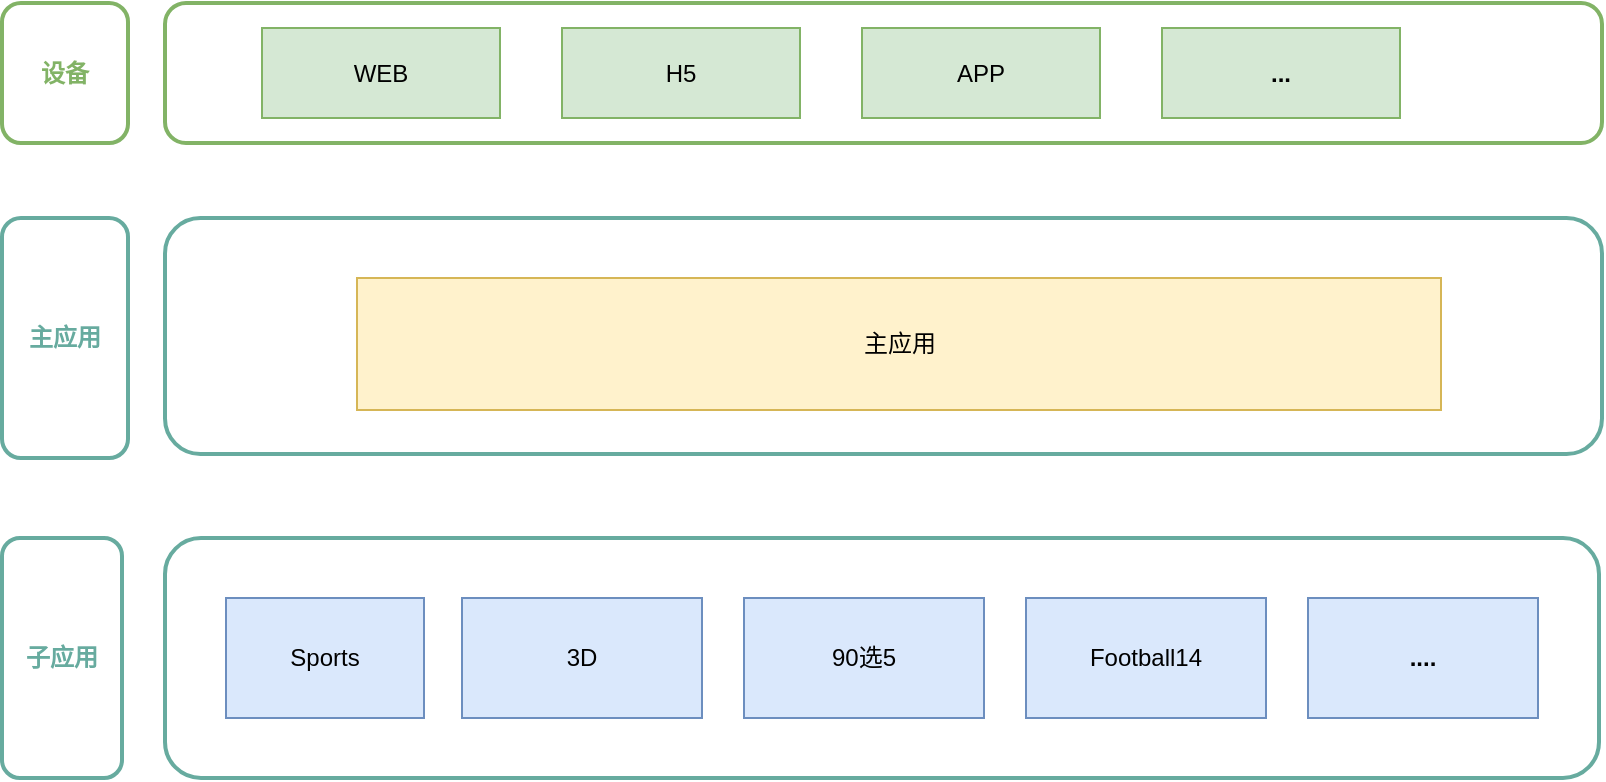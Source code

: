<mxfile version="15.8.3" type="github">
  <diagram id="5t4wGBa66jrqZ2ULJCFr" name="Page-1">
    <mxGraphModel dx="1422" dy="762" grid="1" gridSize="10" guides="1" tooltips="1" connect="1" arrows="1" fold="1" page="1" pageScale="1" pageWidth="1200" pageHeight="1600" background="none" math="0" shadow="0">
      <root>
        <mxCell id="0" />
        <mxCell id="1" parent="0" />
        <mxCell id="kLMKeRcshYw_PilVYGeS-11" value="" style="rounded=1;whiteSpace=wrap;html=1;strokeColor=#67AB9F;strokeWidth=2;" vertex="1" parent="1">
          <mxGeometry x="201.5" y="280" width="717" height="120" as="geometry" />
        </mxCell>
        <mxCell id="kLMKeRcshYw_PilVYGeS-12" value="Sports" style="rounded=0;whiteSpace=wrap;html=1;fillColor=#dae8fc;strokeColor=#6c8ebf;" vertex="1" parent="1">
          <mxGeometry x="232" y="310" width="99" height="60" as="geometry" />
        </mxCell>
        <mxCell id="kLMKeRcshYw_PilVYGeS-13" value="3D" style="rounded=0;whiteSpace=wrap;html=1;fillColor=#dae8fc;strokeColor=#6c8ebf;" vertex="1" parent="1">
          <mxGeometry x="350" y="310" width="120" height="60" as="geometry" />
        </mxCell>
        <mxCell id="kLMKeRcshYw_PilVYGeS-14" value="90选5" style="rounded=0;whiteSpace=wrap;html=1;fillColor=#dae8fc;strokeColor=#6c8ebf;" vertex="1" parent="1">
          <mxGeometry x="491" y="310" width="120" height="60" as="geometry" />
        </mxCell>
        <mxCell id="kLMKeRcshYw_PilVYGeS-15" value="Football14" style="rounded=0;whiteSpace=wrap;html=1;fillColor=#dae8fc;strokeColor=#6c8ebf;" vertex="1" parent="1">
          <mxGeometry x="632" y="310" width="120" height="60" as="geometry" />
        </mxCell>
        <mxCell id="kLMKeRcshYw_PilVYGeS-16" value="&lt;b&gt;....&lt;/b&gt;" style="rounded=0;whiteSpace=wrap;html=1;fillColor=#dae8fc;strokeColor=#6c8ebf;" vertex="1" parent="1">
          <mxGeometry x="773" y="310" width="115" height="60" as="geometry" />
        </mxCell>
        <mxCell id="kLMKeRcshYw_PilVYGeS-17" value="" style="rounded=1;whiteSpace=wrap;html=1;strokeColor=#67AB9F;strokeWidth=2;gradientColor=none;" vertex="1" parent="1">
          <mxGeometry x="201.5" y="120" width="718.5" height="118" as="geometry" />
        </mxCell>
        <mxCell id="kLMKeRcshYw_PilVYGeS-18" value="主应用" style="rounded=0;whiteSpace=wrap;html=1;fillColor=#fff2cc;strokeColor=#d6b656;" vertex="1" parent="1">
          <mxGeometry x="297.5" y="150" width="542" height="66" as="geometry" />
        </mxCell>
        <mxCell id="kLMKeRcshYw_PilVYGeS-19" value="主应用" style="text;html=1;strokeColor=#67AB9F;fillColor=none;align=center;verticalAlign=middle;whiteSpace=wrap;rounded=1;strokeWidth=2;fontStyle=1;fontColor=#67AB9F;" vertex="1" parent="1">
          <mxGeometry x="120" y="120" width="63" height="120" as="geometry" />
        </mxCell>
        <mxCell id="kLMKeRcshYw_PilVYGeS-20" value="子应用" style="text;html=1;strokeColor=#67AB9F;fillColor=none;align=center;verticalAlign=middle;whiteSpace=wrap;rounded=1;strokeWidth=2;fontStyle=1;fontColor=#67AB9F;" vertex="1" parent="1">
          <mxGeometry x="120" y="280" width="60" height="120" as="geometry" />
        </mxCell>
        <mxCell id="kLMKeRcshYw_PilVYGeS-21" value="设备" style="text;html=1;strokeColor=#82B366;fillColor=none;align=center;verticalAlign=middle;whiteSpace=wrap;rounded=1;strokeWidth=2;fontStyle=1;fontColor=#82B366;" vertex="1" parent="1">
          <mxGeometry x="120" y="12.5" width="63" height="70" as="geometry" />
        </mxCell>
        <mxCell id="kLMKeRcshYw_PilVYGeS-22" value="" style="text;html=1;strokeColor=#82B366;fillColor=none;align=center;verticalAlign=middle;whiteSpace=wrap;rounded=1;strokeWidth=2;fontStyle=1;fontColor=#82B366;" vertex="1" parent="1">
          <mxGeometry x="201.5" y="12.5" width="718.5" height="70" as="geometry" />
        </mxCell>
        <mxCell id="kLMKeRcshYw_PilVYGeS-23" value="WEB" style="rounded=0;whiteSpace=wrap;html=1;fillColor=#d5e8d4;strokeColor=#82B366;" vertex="1" parent="1">
          <mxGeometry x="250" y="25" width="119" height="45" as="geometry" />
        </mxCell>
        <mxCell id="kLMKeRcshYw_PilVYGeS-24" value="H5" style="rounded=0;whiteSpace=wrap;html=1;fillColor=#d5e8d4;strokeColor=#82B366;" vertex="1" parent="1">
          <mxGeometry x="400" y="25" width="119" height="45" as="geometry" />
        </mxCell>
        <mxCell id="kLMKeRcshYw_PilVYGeS-25" value="APP" style="rounded=0;whiteSpace=wrap;html=1;fillColor=#d5e8d4;strokeColor=#82B366;" vertex="1" parent="1">
          <mxGeometry x="550" y="25" width="119" height="45" as="geometry" />
        </mxCell>
        <mxCell id="kLMKeRcshYw_PilVYGeS-26" value="&lt;b&gt;...&lt;/b&gt;" style="rounded=0;whiteSpace=wrap;html=1;fillColor=#d5e8d4;strokeColor=#82B366;" vertex="1" parent="1">
          <mxGeometry x="700" y="25" width="119" height="45" as="geometry" />
        </mxCell>
      </root>
    </mxGraphModel>
  </diagram>
</mxfile>
